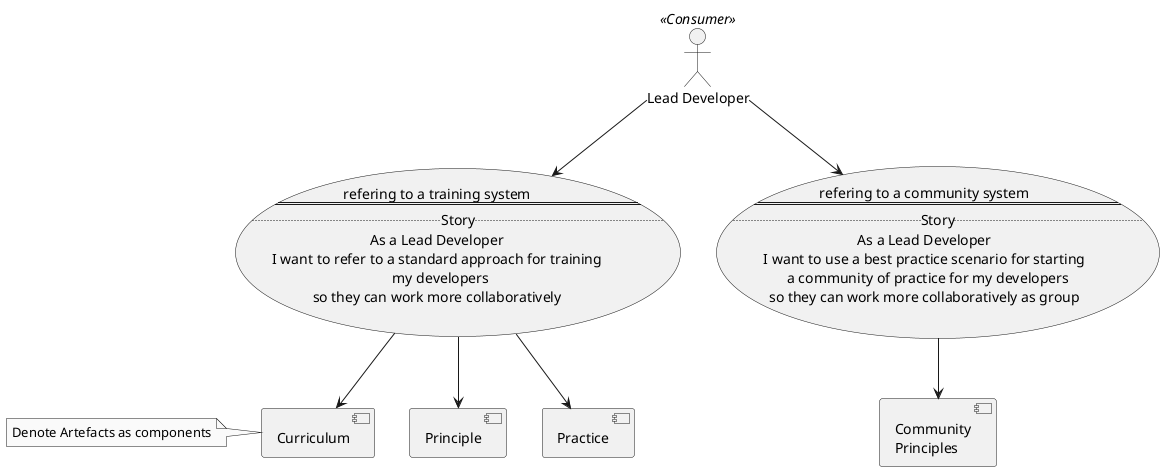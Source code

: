 @startuml

skinparam Monochrome true

:Lead Developer: as LeadDev <<Consumer>>

usecase LD1 as "refering to a training system
==
..Story..
As a Lead Developer
I want to refer to a standard approach for training
  my developers
so they can work more collaboratively"

usecase LD2 as "refering to a community system
==
..Story..
As a Lead Developer
I want to use a best practice scenario for starting
  a community of practice for my developers
so they can work more collaboratively as group"

LeadDev --> LD1
LeadDev --> LD2

component [Community\nPrinciples] as CoPri
component [Principle] as Pri
component [Practice] as Pra
component [Curriculum] as Cu

LD1 --> Pri
LD1 --> Pra
LD1 --> Cu

LD2 --> CoPri

note left of Cu
    Denote Artefacts as components
end note

@enduml